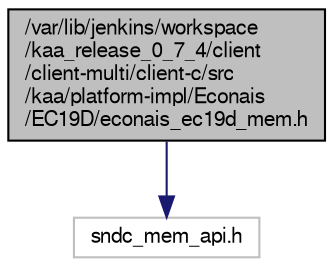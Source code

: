 digraph "/var/lib/jenkins/workspace/kaa_release_0_7_4/client/client-multi/client-c/src/kaa/platform-impl/Econais/EC19D/econais_ec19d_mem.h"
{
  bgcolor="transparent";
  edge [fontname="FreeSans",fontsize="10",labelfontname="FreeSans",labelfontsize="10"];
  node [fontname="FreeSans",fontsize="10",shape=record];
  Node1 [label="/var/lib/jenkins/workspace\l/kaa_release_0_7_4/client\l/client-multi/client-c/src\l/kaa/platform-impl/Econais\l/EC19D/econais_ec19d_mem.h",height=0.2,width=0.4,color="black", fillcolor="grey75", style="filled" fontcolor="black"];
  Node1 -> Node2 [color="midnightblue",fontsize="10",style="solid",fontname="FreeSans"];
  Node2 [label="sndc_mem_api.h",height=0.2,width=0.4,color="grey75"];
}
